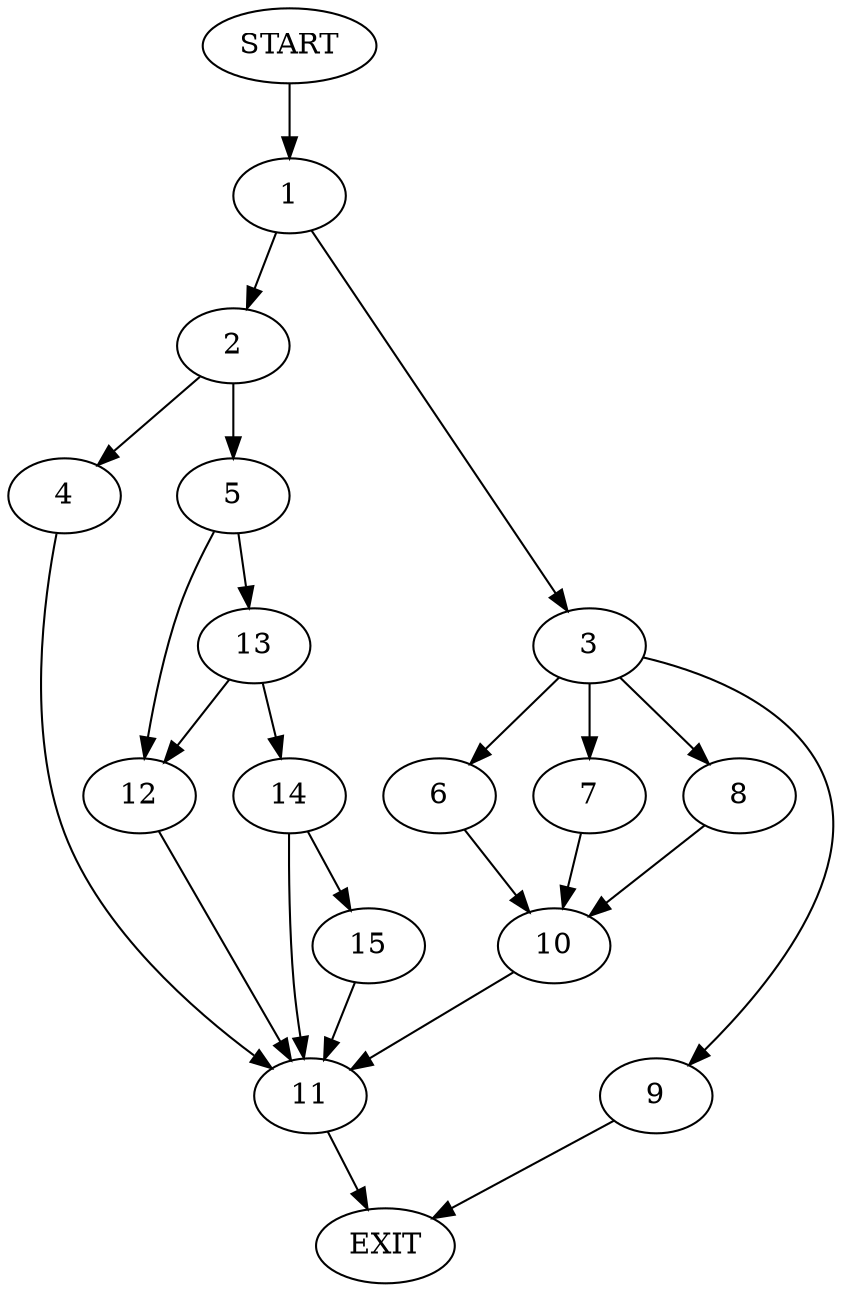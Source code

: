 digraph {
0 [label="START"]
16 [label="EXIT"]
0 -> 1
1 -> 2
1 -> 3
2 -> 4
2 -> 5
3 -> 6
3 -> 7
3 -> 8
3 -> 9
7 -> 10
8 -> 10
9 -> 16
6 -> 10
10 -> 11
11 -> 16
5 -> 12
5 -> 13
4 -> 11
12 -> 11
13 -> 12
13 -> 14
14 -> 15
14 -> 11
15 -> 11
}
